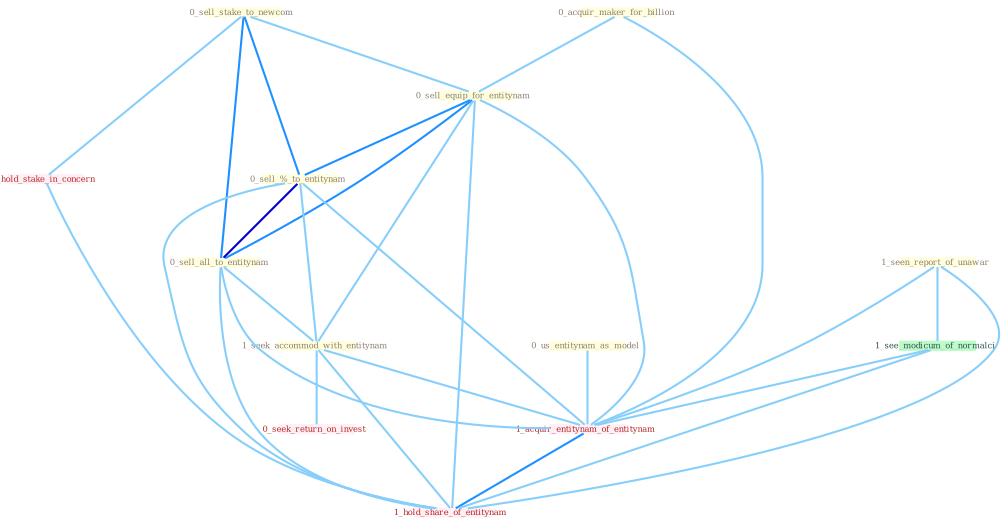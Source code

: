 Graph G{ 
    node
    [shape=polygon,style=filled,width=.5,height=.06,color="#BDFCC9",fixedsize=true,fontsize=4,
    fontcolor="#2f4f4f"];
    {node
    [color="#ffffe0", fontcolor="#8b7d6b"] "0_acquir_maker_for_billion " "0_sell_stake_to_newcom " "1_seen_report_of_unawar " "0_sell_equip_for_entitynam " "0_sell_%_to_entitynam " "0_us_entitynam_as_model " "0_sell_all_to_entitynam " "1_seek_accommod_with_entitynam "}
{node [color="#fff0f5", fontcolor="#b22222"] "1_hold_stake_in_concern " "0_seek_return_on_invest " "1_acquir_entitynam_of_entitynam " "1_hold_share_of_entitynam "}
edge [color="#B0E2FF"];

	"0_acquir_maker_for_billion " -- "0_sell_equip_for_entitynam " [w="1", color="#87cefa" ];
	"0_acquir_maker_for_billion " -- "1_acquir_entitynam_of_entitynam " [w="1", color="#87cefa" ];
	"0_sell_stake_to_newcom " -- "0_sell_equip_for_entitynam " [w="1", color="#87cefa" ];
	"0_sell_stake_to_newcom " -- "0_sell_%_to_entitynam " [w="2", color="#1e90ff" , len=0.8];
	"0_sell_stake_to_newcom " -- "0_sell_all_to_entitynam " [w="2", color="#1e90ff" , len=0.8];
	"0_sell_stake_to_newcom " -- "1_hold_stake_in_concern " [w="1", color="#87cefa" ];
	"1_seen_report_of_unawar " -- "1_see_modicum_of_normalci " [w="1", color="#87cefa" ];
	"1_seen_report_of_unawar " -- "1_acquir_entitynam_of_entitynam " [w="1", color="#87cefa" ];
	"1_seen_report_of_unawar " -- "1_hold_share_of_entitynam " [w="1", color="#87cefa" ];
	"0_sell_equip_for_entitynam " -- "0_sell_%_to_entitynam " [w="2", color="#1e90ff" , len=0.8];
	"0_sell_equip_for_entitynam " -- "0_sell_all_to_entitynam " [w="2", color="#1e90ff" , len=0.8];
	"0_sell_equip_for_entitynam " -- "1_seek_accommod_with_entitynam " [w="1", color="#87cefa" ];
	"0_sell_equip_for_entitynam " -- "1_acquir_entitynam_of_entitynam " [w="1", color="#87cefa" ];
	"0_sell_equip_for_entitynam " -- "1_hold_share_of_entitynam " [w="1", color="#87cefa" ];
	"0_sell_%_to_entitynam " -- "0_sell_all_to_entitynam " [w="3", color="#0000cd" , len=0.6];
	"0_sell_%_to_entitynam " -- "1_seek_accommod_with_entitynam " [w="1", color="#87cefa" ];
	"0_sell_%_to_entitynam " -- "1_acquir_entitynam_of_entitynam " [w="1", color="#87cefa" ];
	"0_sell_%_to_entitynam " -- "1_hold_share_of_entitynam " [w="1", color="#87cefa" ];
	"0_us_entitynam_as_model " -- "1_acquir_entitynam_of_entitynam " [w="1", color="#87cefa" ];
	"0_sell_all_to_entitynam " -- "1_seek_accommod_with_entitynam " [w="1", color="#87cefa" ];
	"0_sell_all_to_entitynam " -- "1_acquir_entitynam_of_entitynam " [w="1", color="#87cefa" ];
	"0_sell_all_to_entitynam " -- "1_hold_share_of_entitynam " [w="1", color="#87cefa" ];
	"1_seek_accommod_with_entitynam " -- "0_seek_return_on_invest " [w="1", color="#87cefa" ];
	"1_seek_accommod_with_entitynam " -- "1_acquir_entitynam_of_entitynam " [w="1", color="#87cefa" ];
	"1_seek_accommod_with_entitynam " -- "1_hold_share_of_entitynam " [w="1", color="#87cefa" ];
	"1_hold_stake_in_concern " -- "1_hold_share_of_entitynam " [w="1", color="#87cefa" ];
	"1_see_modicum_of_normalci " -- "1_acquir_entitynam_of_entitynam " [w="1", color="#87cefa" ];
	"1_see_modicum_of_normalci " -- "1_hold_share_of_entitynam " [w="1", color="#87cefa" ];
	"1_acquir_entitynam_of_entitynam " -- "1_hold_share_of_entitynam " [w="2", color="#1e90ff" , len=0.8];
}